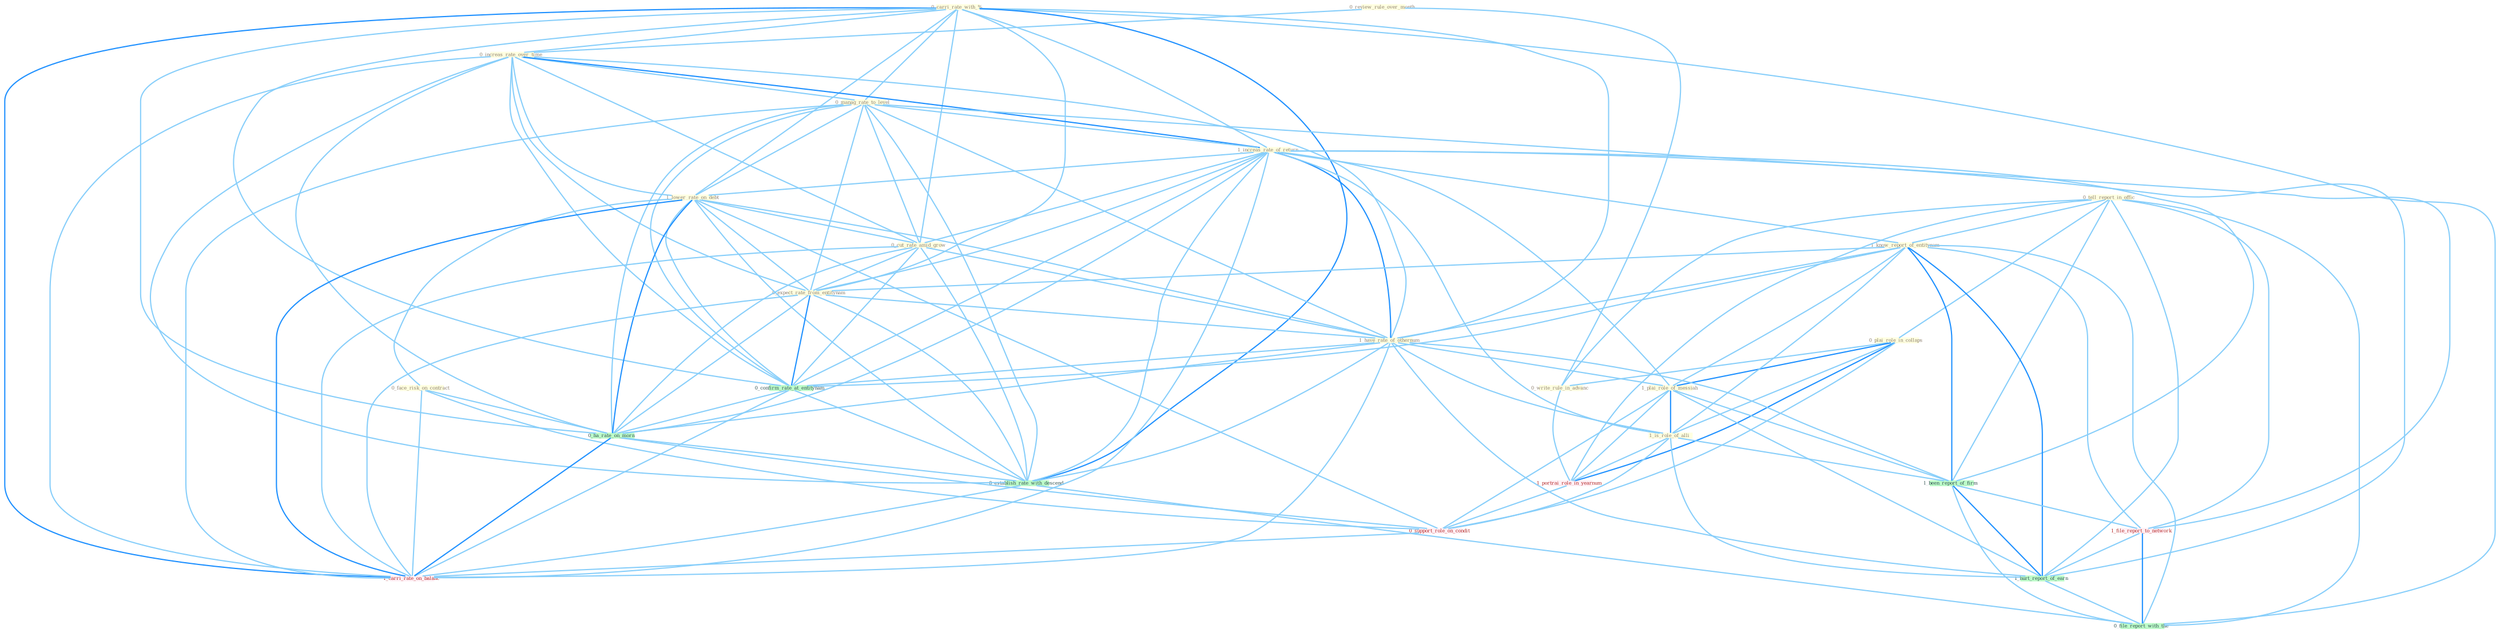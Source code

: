 Graph G{ 
    node
    [shape=polygon,style=filled,width=.5,height=.06,color="#BDFCC9",fixedsize=true,fontsize=4,
    fontcolor="#2f4f4f"];
    {node
    [color="#ffffe0", fontcolor="#8b7d6b"] "0_tell_report_in_offic " "0_review_rule_over_month " "0_carri_rate_with_% " "0_increas_rate_over_time " "0_manag_rate_to_level " "1_increas_rate_of_return " "0_plai_role_in_collaps " "1_lower_rate_on_debt " "0_cut_rate_amid_grow " "1_know_report_of_entitynam " "0_write_rule_in_advanc " "0_expect_rate_from_entitynam " "1_have_rate_of_othernum " "1_plai_role_of_messiah " "0_face_risk_on_contract " "1_is_role_of_alli "}
{node [color="#fff0f5", fontcolor="#b22222"] "1_file_report_to_network " "1_portrai_role_in_yearnum " "0_support_role_on_condit " "1_carri_rate_on_balanc "}
edge [color="#B0E2FF"];

	"0_tell_report_in_offic " -- "0_plai_role_in_collaps " [w="1", color="#87cefa" ];
	"0_tell_report_in_offic " -- "1_know_report_of_entitynam " [w="1", color="#87cefa" ];
	"0_tell_report_in_offic " -- "0_write_rule_in_advanc " [w="1", color="#87cefa" ];
	"0_tell_report_in_offic " -- "1_been_report_of_firm " [w="1", color="#87cefa" ];
	"0_tell_report_in_offic " -- "1_file_report_to_network " [w="1", color="#87cefa" ];
	"0_tell_report_in_offic " -- "1_portrai_role_in_yearnum " [w="1", color="#87cefa" ];
	"0_tell_report_in_offic " -- "1_hurt_report_of_earn " [w="1", color="#87cefa" ];
	"0_tell_report_in_offic " -- "0_file_report_with_the " [w="1", color="#87cefa" ];
	"0_review_rule_over_month " -- "0_increas_rate_over_time " [w="1", color="#87cefa" ];
	"0_review_rule_over_month " -- "0_write_rule_in_advanc " [w="1", color="#87cefa" ];
	"0_carri_rate_with_% " -- "0_increas_rate_over_time " [w="1", color="#87cefa" ];
	"0_carri_rate_with_% " -- "0_manag_rate_to_level " [w="1", color="#87cefa" ];
	"0_carri_rate_with_% " -- "1_increas_rate_of_return " [w="1", color="#87cefa" ];
	"0_carri_rate_with_% " -- "1_lower_rate_on_debt " [w="1", color="#87cefa" ];
	"0_carri_rate_with_% " -- "0_cut_rate_amid_grow " [w="1", color="#87cefa" ];
	"0_carri_rate_with_% " -- "0_expect_rate_from_entitynam " [w="1", color="#87cefa" ];
	"0_carri_rate_with_% " -- "1_have_rate_of_othernum " [w="1", color="#87cefa" ];
	"0_carri_rate_with_% " -- "0_confirm_rate_at_entitynam " [w="1", color="#87cefa" ];
	"0_carri_rate_with_% " -- "0_ha_rate_on_morn " [w="1", color="#87cefa" ];
	"0_carri_rate_with_% " -- "0_establish_rate_with_descend " [w="2", color="#1e90ff" , len=0.8];
	"0_carri_rate_with_% " -- "1_carri_rate_on_balanc " [w="2", color="#1e90ff" , len=0.8];
	"0_carri_rate_with_% " -- "0_file_report_with_the " [w="1", color="#87cefa" ];
	"0_increas_rate_over_time " -- "0_manag_rate_to_level " [w="1", color="#87cefa" ];
	"0_increas_rate_over_time " -- "1_increas_rate_of_return " [w="2", color="#1e90ff" , len=0.8];
	"0_increas_rate_over_time " -- "1_lower_rate_on_debt " [w="1", color="#87cefa" ];
	"0_increas_rate_over_time " -- "0_cut_rate_amid_grow " [w="1", color="#87cefa" ];
	"0_increas_rate_over_time " -- "0_expect_rate_from_entitynam " [w="1", color="#87cefa" ];
	"0_increas_rate_over_time " -- "1_have_rate_of_othernum " [w="1", color="#87cefa" ];
	"0_increas_rate_over_time " -- "0_confirm_rate_at_entitynam " [w="1", color="#87cefa" ];
	"0_increas_rate_over_time " -- "0_ha_rate_on_morn " [w="1", color="#87cefa" ];
	"0_increas_rate_over_time " -- "0_establish_rate_with_descend " [w="1", color="#87cefa" ];
	"0_increas_rate_over_time " -- "1_carri_rate_on_balanc " [w="1", color="#87cefa" ];
	"0_manag_rate_to_level " -- "1_increas_rate_of_return " [w="1", color="#87cefa" ];
	"0_manag_rate_to_level " -- "1_lower_rate_on_debt " [w="1", color="#87cefa" ];
	"0_manag_rate_to_level " -- "0_cut_rate_amid_grow " [w="1", color="#87cefa" ];
	"0_manag_rate_to_level " -- "0_expect_rate_from_entitynam " [w="1", color="#87cefa" ];
	"0_manag_rate_to_level " -- "1_have_rate_of_othernum " [w="1", color="#87cefa" ];
	"0_manag_rate_to_level " -- "0_confirm_rate_at_entitynam " [w="1", color="#87cefa" ];
	"0_manag_rate_to_level " -- "1_file_report_to_network " [w="1", color="#87cefa" ];
	"0_manag_rate_to_level " -- "0_ha_rate_on_morn " [w="1", color="#87cefa" ];
	"0_manag_rate_to_level " -- "0_establish_rate_with_descend " [w="1", color="#87cefa" ];
	"0_manag_rate_to_level " -- "1_carri_rate_on_balanc " [w="1", color="#87cefa" ];
	"1_increas_rate_of_return " -- "1_lower_rate_on_debt " [w="1", color="#87cefa" ];
	"1_increas_rate_of_return " -- "0_cut_rate_amid_grow " [w="1", color="#87cefa" ];
	"1_increas_rate_of_return " -- "1_know_report_of_entitynam " [w="1", color="#87cefa" ];
	"1_increas_rate_of_return " -- "0_expect_rate_from_entitynam " [w="1", color="#87cefa" ];
	"1_increas_rate_of_return " -- "1_have_rate_of_othernum " [w="2", color="#1e90ff" , len=0.8];
	"1_increas_rate_of_return " -- "1_plai_role_of_messiah " [w="1", color="#87cefa" ];
	"1_increas_rate_of_return " -- "1_is_role_of_alli " [w="1", color="#87cefa" ];
	"1_increas_rate_of_return " -- "0_confirm_rate_at_entitynam " [w="1", color="#87cefa" ];
	"1_increas_rate_of_return " -- "1_been_report_of_firm " [w="1", color="#87cefa" ];
	"1_increas_rate_of_return " -- "0_ha_rate_on_morn " [w="1", color="#87cefa" ];
	"1_increas_rate_of_return " -- "1_hurt_report_of_earn " [w="1", color="#87cefa" ];
	"1_increas_rate_of_return " -- "0_establish_rate_with_descend " [w="1", color="#87cefa" ];
	"1_increas_rate_of_return " -- "1_carri_rate_on_balanc " [w="1", color="#87cefa" ];
	"0_plai_role_in_collaps " -- "0_write_rule_in_advanc " [w="1", color="#87cefa" ];
	"0_plai_role_in_collaps " -- "1_plai_role_of_messiah " [w="2", color="#1e90ff" , len=0.8];
	"0_plai_role_in_collaps " -- "1_is_role_of_alli " [w="1", color="#87cefa" ];
	"0_plai_role_in_collaps " -- "1_portrai_role_in_yearnum " [w="2", color="#1e90ff" , len=0.8];
	"0_plai_role_in_collaps " -- "0_support_role_on_condit " [w="1", color="#87cefa" ];
	"1_lower_rate_on_debt " -- "0_cut_rate_amid_grow " [w="1", color="#87cefa" ];
	"1_lower_rate_on_debt " -- "0_expect_rate_from_entitynam " [w="1", color="#87cefa" ];
	"1_lower_rate_on_debt " -- "1_have_rate_of_othernum " [w="1", color="#87cefa" ];
	"1_lower_rate_on_debt " -- "0_face_risk_on_contract " [w="1", color="#87cefa" ];
	"1_lower_rate_on_debt " -- "0_confirm_rate_at_entitynam " [w="1", color="#87cefa" ];
	"1_lower_rate_on_debt " -- "0_ha_rate_on_morn " [w="2", color="#1e90ff" , len=0.8];
	"1_lower_rate_on_debt " -- "0_support_role_on_condit " [w="1", color="#87cefa" ];
	"1_lower_rate_on_debt " -- "0_establish_rate_with_descend " [w="1", color="#87cefa" ];
	"1_lower_rate_on_debt " -- "1_carri_rate_on_balanc " [w="2", color="#1e90ff" , len=0.8];
	"0_cut_rate_amid_grow " -- "0_expect_rate_from_entitynam " [w="1", color="#87cefa" ];
	"0_cut_rate_amid_grow " -- "1_have_rate_of_othernum " [w="1", color="#87cefa" ];
	"0_cut_rate_amid_grow " -- "0_confirm_rate_at_entitynam " [w="1", color="#87cefa" ];
	"0_cut_rate_amid_grow " -- "0_ha_rate_on_morn " [w="1", color="#87cefa" ];
	"0_cut_rate_amid_grow " -- "0_establish_rate_with_descend " [w="1", color="#87cefa" ];
	"0_cut_rate_amid_grow " -- "1_carri_rate_on_balanc " [w="1", color="#87cefa" ];
	"1_know_report_of_entitynam " -- "0_expect_rate_from_entitynam " [w="1", color="#87cefa" ];
	"1_know_report_of_entitynam " -- "1_have_rate_of_othernum " [w="1", color="#87cefa" ];
	"1_know_report_of_entitynam " -- "1_plai_role_of_messiah " [w="1", color="#87cefa" ];
	"1_know_report_of_entitynam " -- "1_is_role_of_alli " [w="1", color="#87cefa" ];
	"1_know_report_of_entitynam " -- "0_confirm_rate_at_entitynam " [w="1", color="#87cefa" ];
	"1_know_report_of_entitynam " -- "1_been_report_of_firm " [w="2", color="#1e90ff" , len=0.8];
	"1_know_report_of_entitynam " -- "1_file_report_to_network " [w="1", color="#87cefa" ];
	"1_know_report_of_entitynam " -- "1_hurt_report_of_earn " [w="2", color="#1e90ff" , len=0.8];
	"1_know_report_of_entitynam " -- "0_file_report_with_the " [w="1", color="#87cefa" ];
	"0_write_rule_in_advanc " -- "1_portrai_role_in_yearnum " [w="1", color="#87cefa" ];
	"0_expect_rate_from_entitynam " -- "1_have_rate_of_othernum " [w="1", color="#87cefa" ];
	"0_expect_rate_from_entitynam " -- "0_confirm_rate_at_entitynam " [w="2", color="#1e90ff" , len=0.8];
	"0_expect_rate_from_entitynam " -- "0_ha_rate_on_morn " [w="1", color="#87cefa" ];
	"0_expect_rate_from_entitynam " -- "0_establish_rate_with_descend " [w="1", color="#87cefa" ];
	"0_expect_rate_from_entitynam " -- "1_carri_rate_on_balanc " [w="1", color="#87cefa" ];
	"1_have_rate_of_othernum " -- "1_plai_role_of_messiah " [w="1", color="#87cefa" ];
	"1_have_rate_of_othernum " -- "1_is_role_of_alli " [w="1", color="#87cefa" ];
	"1_have_rate_of_othernum " -- "0_confirm_rate_at_entitynam " [w="1", color="#87cefa" ];
	"1_have_rate_of_othernum " -- "1_been_report_of_firm " [w="1", color="#87cefa" ];
	"1_have_rate_of_othernum " -- "0_ha_rate_on_morn " [w="1", color="#87cefa" ];
	"1_have_rate_of_othernum " -- "1_hurt_report_of_earn " [w="1", color="#87cefa" ];
	"1_have_rate_of_othernum " -- "0_establish_rate_with_descend " [w="1", color="#87cefa" ];
	"1_have_rate_of_othernum " -- "1_carri_rate_on_balanc " [w="1", color="#87cefa" ];
	"1_plai_role_of_messiah " -- "1_is_role_of_alli " [w="2", color="#1e90ff" , len=0.8];
	"1_plai_role_of_messiah " -- "1_been_report_of_firm " [w="1", color="#87cefa" ];
	"1_plai_role_of_messiah " -- "1_portrai_role_in_yearnum " [w="1", color="#87cefa" ];
	"1_plai_role_of_messiah " -- "1_hurt_report_of_earn " [w="1", color="#87cefa" ];
	"1_plai_role_of_messiah " -- "0_support_role_on_condit " [w="1", color="#87cefa" ];
	"0_face_risk_on_contract " -- "0_ha_rate_on_morn " [w="1", color="#87cefa" ];
	"0_face_risk_on_contract " -- "0_support_role_on_condit " [w="1", color="#87cefa" ];
	"0_face_risk_on_contract " -- "1_carri_rate_on_balanc " [w="1", color="#87cefa" ];
	"1_is_role_of_alli " -- "1_been_report_of_firm " [w="1", color="#87cefa" ];
	"1_is_role_of_alli " -- "1_portrai_role_in_yearnum " [w="1", color="#87cefa" ];
	"1_is_role_of_alli " -- "1_hurt_report_of_earn " [w="1", color="#87cefa" ];
	"1_is_role_of_alli " -- "0_support_role_on_condit " [w="1", color="#87cefa" ];
	"0_confirm_rate_at_entitynam " -- "0_ha_rate_on_morn " [w="1", color="#87cefa" ];
	"0_confirm_rate_at_entitynam " -- "0_establish_rate_with_descend " [w="1", color="#87cefa" ];
	"0_confirm_rate_at_entitynam " -- "1_carri_rate_on_balanc " [w="1", color="#87cefa" ];
	"1_been_report_of_firm " -- "1_file_report_to_network " [w="1", color="#87cefa" ];
	"1_been_report_of_firm " -- "1_hurt_report_of_earn " [w="2", color="#1e90ff" , len=0.8];
	"1_been_report_of_firm " -- "0_file_report_with_the " [w="1", color="#87cefa" ];
	"1_file_report_to_network " -- "1_hurt_report_of_earn " [w="1", color="#87cefa" ];
	"1_file_report_to_network " -- "0_file_report_with_the " [w="2", color="#1e90ff" , len=0.8];
	"1_portrai_role_in_yearnum " -- "0_support_role_on_condit " [w="1", color="#87cefa" ];
	"0_ha_rate_on_morn " -- "0_support_role_on_condit " [w="1", color="#87cefa" ];
	"0_ha_rate_on_morn " -- "0_establish_rate_with_descend " [w="1", color="#87cefa" ];
	"0_ha_rate_on_morn " -- "1_carri_rate_on_balanc " [w="2", color="#1e90ff" , len=0.8];
	"1_hurt_report_of_earn " -- "0_file_report_with_the " [w="1", color="#87cefa" ];
	"0_support_role_on_condit " -- "1_carri_rate_on_balanc " [w="1", color="#87cefa" ];
	"0_establish_rate_with_descend " -- "1_carri_rate_on_balanc " [w="1", color="#87cefa" ];
	"0_establish_rate_with_descend " -- "0_file_report_with_the " [w="1", color="#87cefa" ];
}